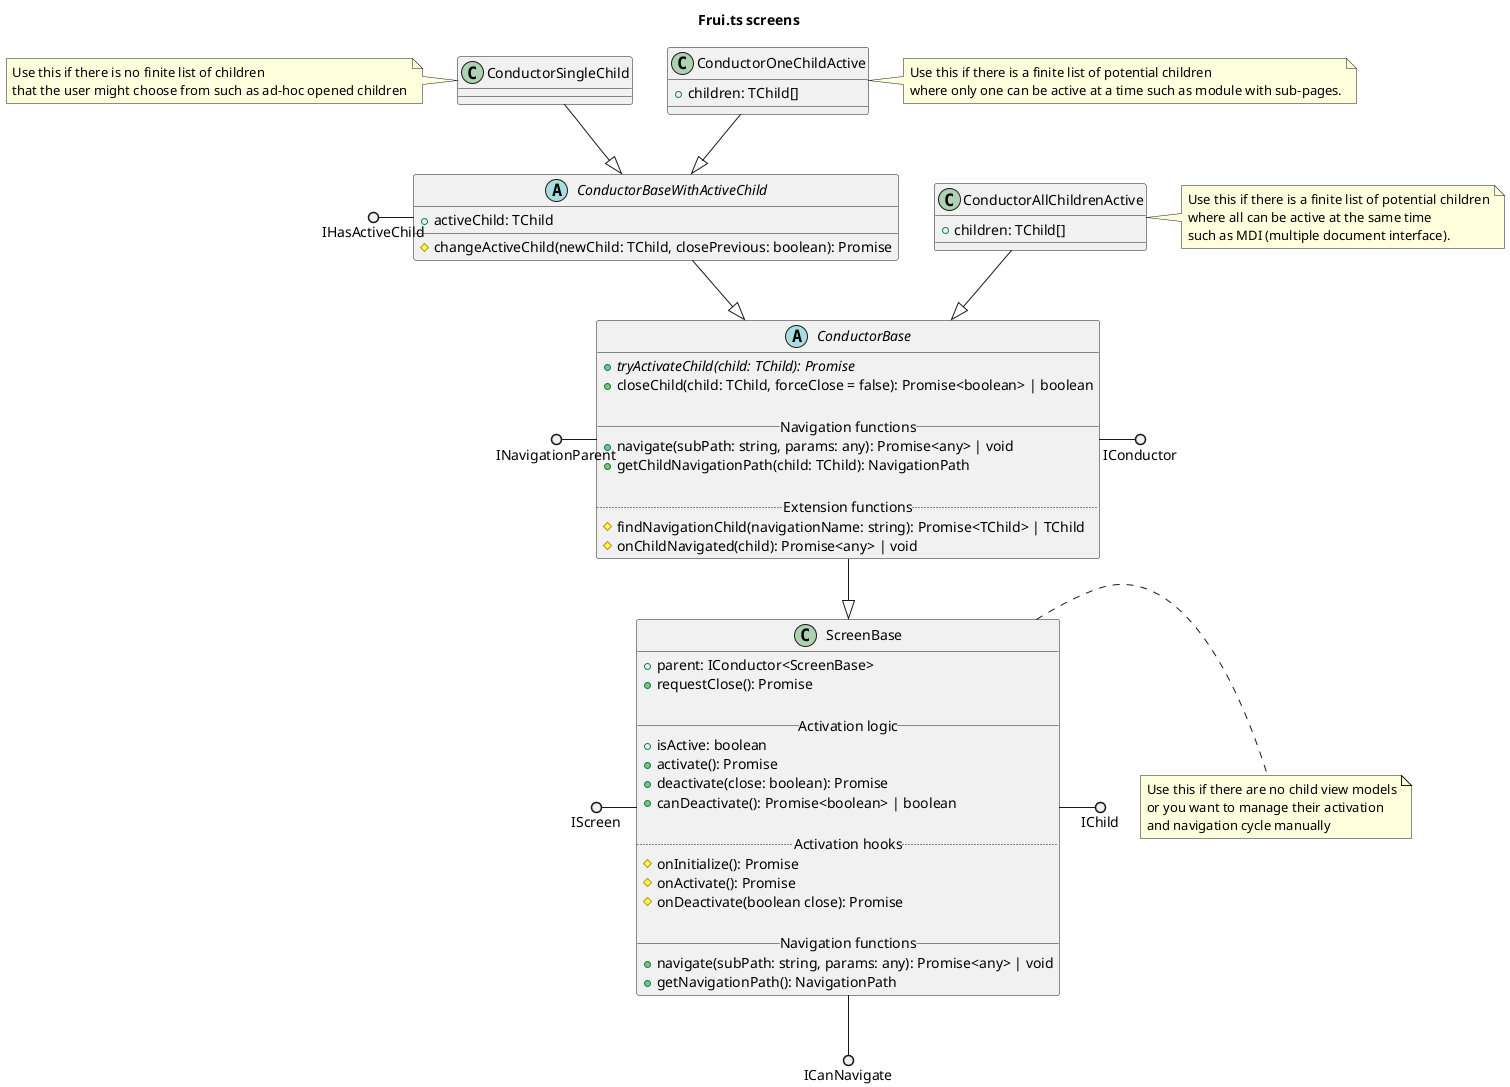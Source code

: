 @startuml

title Frui.ts screens

class ScreenBase {
  +parent: IConductor<ScreenBase>
  +requestClose(): Promise

  __ Activation logic __
  +isActive: boolean
  +activate(): Promise
  +deactivate(close: boolean): Promise
  +canDeactivate(): Promise<boolean> | boolean

  .. Activation hooks ..
  #onInitialize(): Promise
  #onActivate(): Promise
  #onDeactivate(boolean close): Promise

  __ Navigation functions __
  +navigate(subPath: string, params: any): Promise<any> | void
  +getNavigationPath(): NavigationPath
}
note right
  Use this if there are no child view models
  or you want to manage their activation
  and navigation cycle manually
end note

IScreen ()- ScreenBase
ScreenBase -() IChild
ScreenBase -() ICanNavigate

abstract class ConductorBase {
  {abstract} +tryActivateChild(child: TChild): Promise
  +closeChild(child: TChild, forceClose = false): Promise<boolean> | boolean

  __ Navigation functions __
  +navigate(subPath: string, params: any): Promise<any> | void
  +getChildNavigationPath(child: TChild): NavigationPath

  .. Extension functions ..
  #findNavigationChild(navigationName: string): Promise<TChild> | TChild
  #onChildNavigated(child): Promise<any> | void
}

ConductorBase --|> ScreenBase
ConductorBase -() IConductor
INavigationParent ()- ConductorBase

abstract class ConductorBaseWithActiveChild {
  +activeChild: TChild

  #changeActiveChild(newChild: TChild, closePrevious: boolean): Promise
}

ConductorBaseWithActiveChild --|> ConductorBase
IHasActiveChild ()- ConductorBaseWithActiveChild

class ConductorSingleChild {
}
note left
  Use this if there is no finite list of children
  that the user might choose from such as ad-hoc opened children
end note

ConductorSingleChild --|> ConductorBaseWithActiveChild

class ConductorOneChildActive {
  +children: TChild[]
}
note right
  Use this if there is a finite list of potential children
  where only one can be active at a time such as module with sub-pages.
end note

ConductorOneChildActive --|> ConductorBaseWithActiveChild

class ConductorAllChildrenActive {
  +children: TChild[]
}
note right
  Use this if there is a finite list of potential children
  where all can be active at the same time
  such as MDI (multiple document interface).
end note

ConductorAllChildrenActive --|> ConductorBase

@enduml
